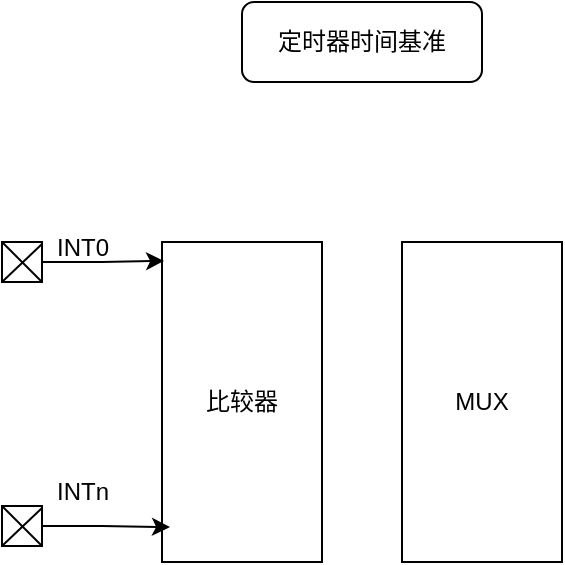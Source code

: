 <mxfile version="24.8.4">
  <diagram name="先基" id="mnNSn0RaNxDy2fJ7bNLJ">
    <mxGraphModel dx="954" dy="558" grid="1" gridSize="10" guides="1" tooltips="1" connect="1" arrows="1" fold="1" page="1" pageScale="1" pageWidth="827" pageHeight="1169" math="0" shadow="0">
      <root>
        <mxCell id="0" />
        <mxCell id="1" parent="0" />
        <mxCell id="EHMa-zahsm7bsBQwlzu8-1" value="定时器时间基准" style="rounded=1;whiteSpace=wrap;html=1;" vertex="1" parent="1">
          <mxGeometry x="200" y="80" width="120" height="40" as="geometry" />
        </mxCell>
        <mxCell id="EHMa-zahsm7bsBQwlzu8-2" value="比较器" style="rounded=0;whiteSpace=wrap;html=1;" vertex="1" parent="1">
          <mxGeometry x="160" y="200" width="80" height="160" as="geometry" />
        </mxCell>
        <mxCell id="EHMa-zahsm7bsBQwlzu8-7" value="" style="group" vertex="1" connectable="0" parent="1">
          <mxGeometry x="80" y="200" width="20" height="20" as="geometry" />
        </mxCell>
        <mxCell id="EHMa-zahsm7bsBQwlzu8-3" value="" style="rounded=0;whiteSpace=wrap;html=1;" vertex="1" parent="EHMa-zahsm7bsBQwlzu8-7">
          <mxGeometry width="20" height="20" as="geometry" />
        </mxCell>
        <mxCell id="EHMa-zahsm7bsBQwlzu8-5" value="" style="endArrow=none;html=1;rounded=0;" edge="1" parent="EHMa-zahsm7bsBQwlzu8-7">
          <mxGeometry width="50" height="50" relative="1" as="geometry">
            <mxPoint as="sourcePoint" />
            <mxPoint x="20" y="20" as="targetPoint" />
          </mxGeometry>
        </mxCell>
        <mxCell id="EHMa-zahsm7bsBQwlzu8-6" value="" style="endArrow=none;html=1;rounded=0;" edge="1" parent="EHMa-zahsm7bsBQwlzu8-7">
          <mxGeometry width="50" height="50" relative="1" as="geometry">
            <mxPoint y="20" as="sourcePoint" />
            <mxPoint x="20" y="1" as="targetPoint" />
          </mxGeometry>
        </mxCell>
        <mxCell id="EHMa-zahsm7bsBQwlzu8-9" style="edgeStyle=orthogonalEdgeStyle;rounded=0;orthogonalLoop=1;jettySize=auto;html=1;exitX=1;exitY=0.5;exitDx=0;exitDy=0;entryX=0.013;entryY=0.059;entryDx=0;entryDy=0;entryPerimeter=0;" edge="1" parent="1" source="EHMa-zahsm7bsBQwlzu8-3" target="EHMa-zahsm7bsBQwlzu8-2">
          <mxGeometry relative="1" as="geometry" />
        </mxCell>
        <mxCell id="EHMa-zahsm7bsBQwlzu8-10" value="INT0" style="text;html=1;align=center;verticalAlign=middle;resizable=0;points=[];autosize=1;strokeColor=none;fillColor=none;" vertex="1" parent="1">
          <mxGeometry x="95" y="188" width="50" height="30" as="geometry" />
        </mxCell>
        <mxCell id="EHMa-zahsm7bsBQwlzu8-11" value="" style="group" vertex="1" connectable="0" parent="1">
          <mxGeometry x="80" y="332" width="20" height="20" as="geometry" />
        </mxCell>
        <mxCell id="EHMa-zahsm7bsBQwlzu8-12" value="" style="rounded=0;whiteSpace=wrap;html=1;" vertex="1" parent="EHMa-zahsm7bsBQwlzu8-11">
          <mxGeometry width="20" height="20" as="geometry" />
        </mxCell>
        <mxCell id="EHMa-zahsm7bsBQwlzu8-13" value="" style="endArrow=none;html=1;rounded=0;" edge="1" parent="EHMa-zahsm7bsBQwlzu8-11">
          <mxGeometry width="50" height="50" relative="1" as="geometry">
            <mxPoint as="sourcePoint" />
            <mxPoint x="20" y="20" as="targetPoint" />
          </mxGeometry>
        </mxCell>
        <mxCell id="EHMa-zahsm7bsBQwlzu8-14" value="" style="endArrow=none;html=1;rounded=0;" edge="1" parent="EHMa-zahsm7bsBQwlzu8-11">
          <mxGeometry width="50" height="50" relative="1" as="geometry">
            <mxPoint y="20" as="sourcePoint" />
            <mxPoint x="20" y="1" as="targetPoint" />
          </mxGeometry>
        </mxCell>
        <mxCell id="EHMa-zahsm7bsBQwlzu8-15" value="INTn" style="text;html=1;align=center;verticalAlign=middle;resizable=0;points=[];autosize=1;strokeColor=none;fillColor=none;" vertex="1" parent="1">
          <mxGeometry x="95" y="310" width="50" height="30" as="geometry" />
        </mxCell>
        <mxCell id="EHMa-zahsm7bsBQwlzu8-16" style="edgeStyle=orthogonalEdgeStyle;rounded=0;orthogonalLoop=1;jettySize=auto;html=1;exitX=1;exitY=0.5;exitDx=0;exitDy=0;entryX=0.05;entryY=0.891;entryDx=0;entryDy=0;entryPerimeter=0;" edge="1" parent="1" source="EHMa-zahsm7bsBQwlzu8-12" target="EHMa-zahsm7bsBQwlzu8-2">
          <mxGeometry relative="1" as="geometry" />
        </mxCell>
        <mxCell id="EHMa-zahsm7bsBQwlzu8-17" value="MUX" style="rounded=0;whiteSpace=wrap;html=1;" vertex="1" parent="1">
          <mxGeometry x="280" y="200" width="80" height="160" as="geometry" />
        </mxCell>
      </root>
    </mxGraphModel>
  </diagram>
</mxfile>
